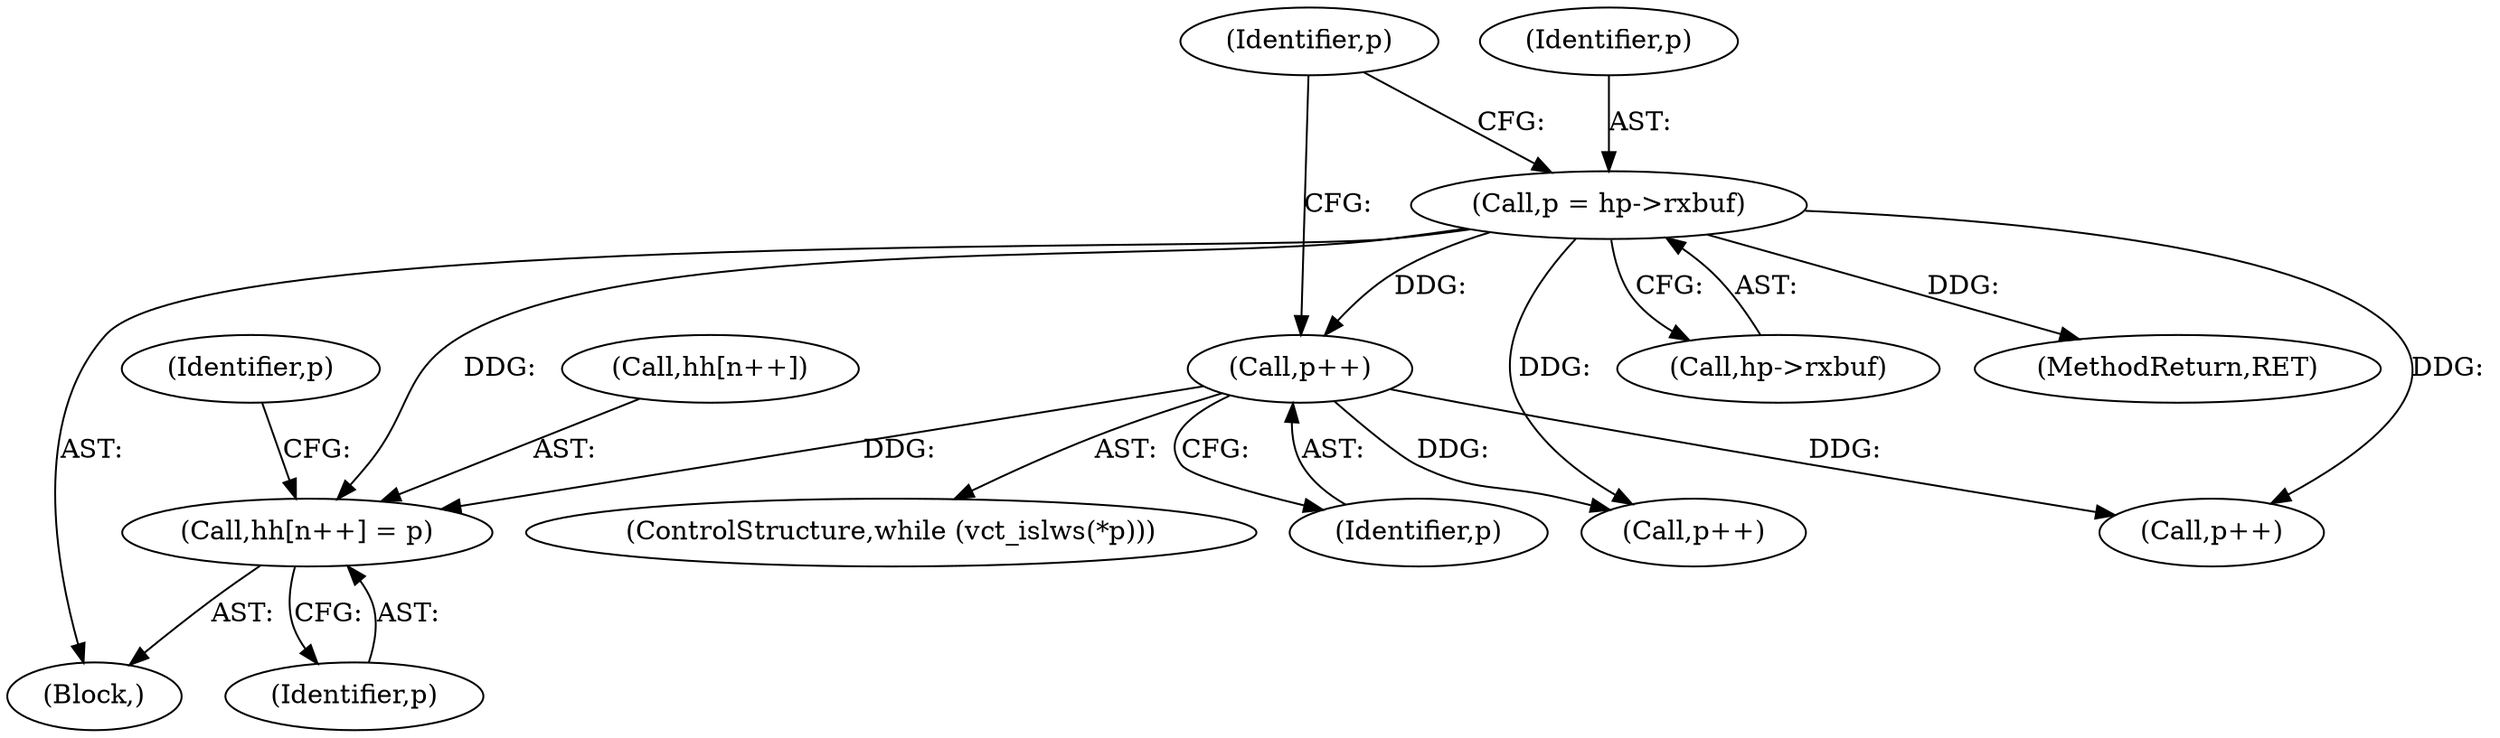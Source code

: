digraph "0_Varnish-Cache_85e8468bec9416bd7e16b0d80cb820ecd2b330c3_2@array" {
"1000164" [label="(Call,hh[n++] = p)"];
"1000153" [label="(Call,p = hp->rxbuf)"];
"1000162" [label="(Call,p++)"];
"1000155" [label="(Call,hp->rxbuf)"];
"1000108" [label="(Block,)"];
"1000158" [label="(ControlStructure,while (vct_islws(*p)))"];
"1000169" [label="(Identifier,p)"];
"1000174" [label="(Identifier,p)"];
"1000153" [label="(Call,p = hp->rxbuf)"];
"1000184" [label="(Call,p++)"];
"1000161" [label="(Identifier,p)"];
"1000164" [label="(Call,hh[n++] = p)"];
"1000165" [label="(Call,hh[n++])"];
"1000359" [label="(MethodReturn,RET)"];
"1000175" [label="(Call,p++)"];
"1000154" [label="(Identifier,p)"];
"1000162" [label="(Call,p++)"];
"1000163" [label="(Identifier,p)"];
"1000164" -> "1000108"  [label="AST: "];
"1000164" -> "1000169"  [label="CFG: "];
"1000165" -> "1000164"  [label="AST: "];
"1000169" -> "1000164"  [label="AST: "];
"1000174" -> "1000164"  [label="CFG: "];
"1000153" -> "1000164"  [label="DDG: "];
"1000162" -> "1000164"  [label="DDG: "];
"1000153" -> "1000108"  [label="AST: "];
"1000153" -> "1000155"  [label="CFG: "];
"1000154" -> "1000153"  [label="AST: "];
"1000155" -> "1000153"  [label="AST: "];
"1000161" -> "1000153"  [label="CFG: "];
"1000153" -> "1000359"  [label="DDG: "];
"1000153" -> "1000162"  [label="DDG: "];
"1000153" -> "1000175"  [label="DDG: "];
"1000153" -> "1000184"  [label="DDG: "];
"1000162" -> "1000158"  [label="AST: "];
"1000162" -> "1000163"  [label="CFG: "];
"1000163" -> "1000162"  [label="AST: "];
"1000161" -> "1000162"  [label="CFG: "];
"1000162" -> "1000175"  [label="DDG: "];
"1000162" -> "1000184"  [label="DDG: "];
}
